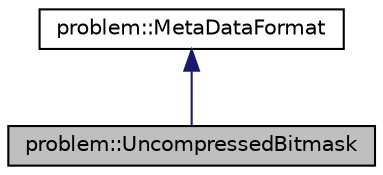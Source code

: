 digraph "problem::UncompressedBitmask"
{
 // LATEX_PDF_SIZE
  edge [fontname="Helvetica",fontsize="10",labelfontname="Helvetica",labelfontsize="10"];
  node [fontname="Helvetica",fontsize="10",shape=record];
  Node1 [label="problem::UncompressedBitmask",height=0.2,width=0.4,color="black", fillcolor="grey75", style="filled", fontcolor="black",tooltip=" "];
  Node2 -> Node1 [dir="back",color="midnightblue",fontsize="10",style="solid"];
  Node2 [label="problem::MetaDataFormat",height=0.2,width=0.4,color="black", fillcolor="white", style="filled",URL="$classproblem_1_1MetaDataFormat.html",tooltip=" "];
}
